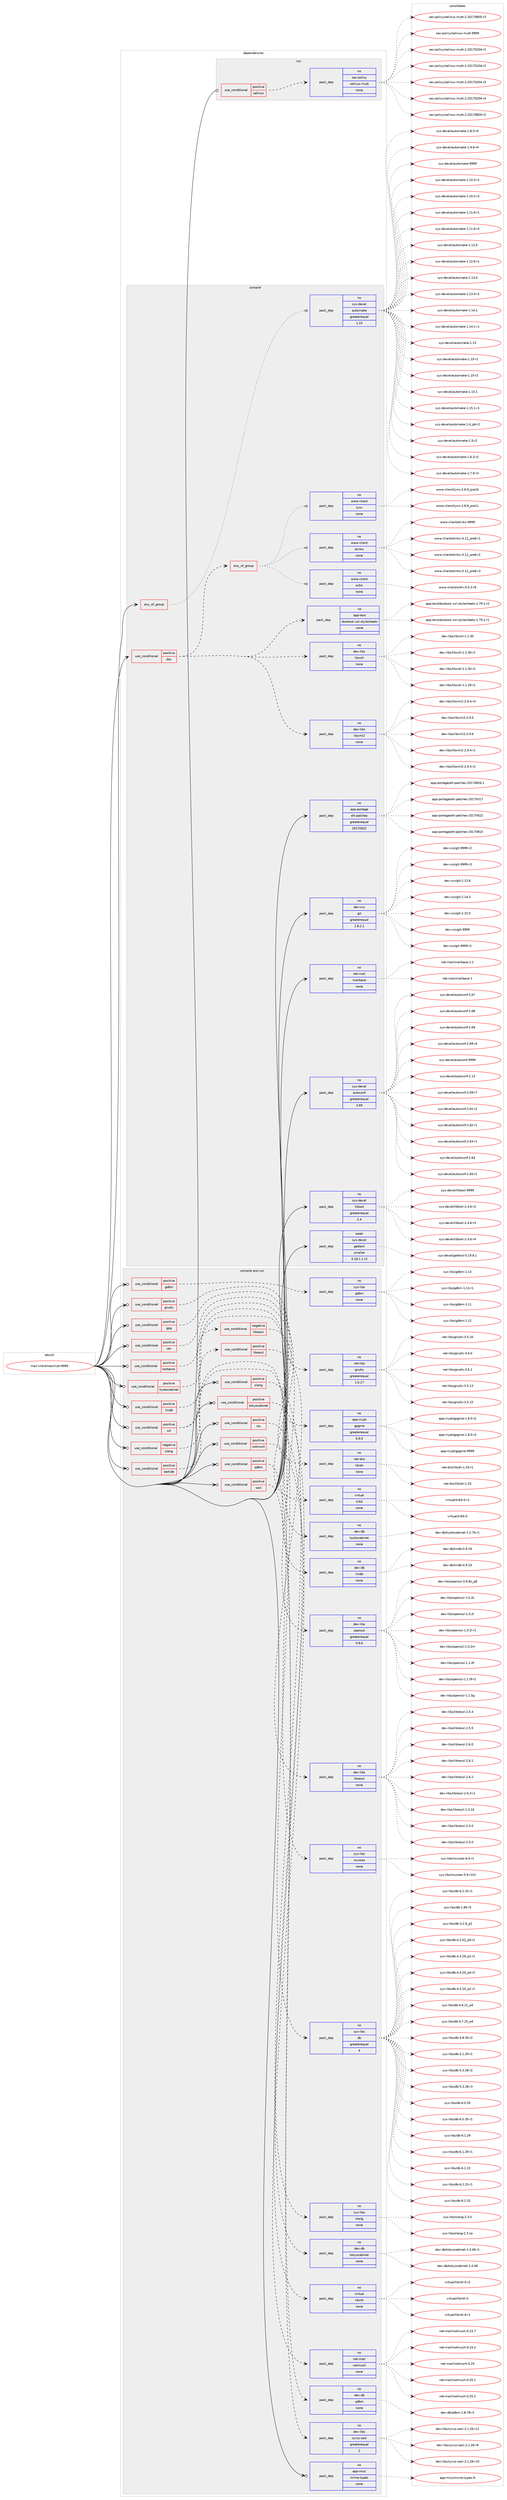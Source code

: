 digraph prolog {

# *************
# Graph options
# *************

newrank=true;
concentrate=true;
compound=true;
graph [rankdir=LR,fontname=Helvetica,fontsize=10,ranksep=1.5];#, ranksep=2.5, nodesep=0.2];
edge  [arrowhead=vee];
node  [fontname=Helvetica,fontsize=10];

# **********
# The ebuild
# **********

subgraph cluster_leftcol {
color=gray;
rank=same;
label=<<i>ebuild</i>>;
id [label="mail-client/neomutt-9999", color=red, width=4, href="../mail-client/neomutt-9999.svg"];
}

# ****************
# The dependencies
# ****************

subgraph cluster_midcol {
color=gray;
label=<<i>dependencies</i>>;
subgraph cluster_compile {
fillcolor="#eeeeee";
style=filled;
label=<<i>compile</i>>;
subgraph any4973 {
dependency340921 [label=<<TABLE BORDER="0" CELLBORDER="1" CELLSPACING="0" CELLPADDING="4"><TR><TD CELLPADDING="10">any_of_group</TD></TR></TABLE>>, shape=none, color=red];subgraph pack250677 {
dependency340922 [label=<<TABLE BORDER="0" CELLBORDER="1" CELLSPACING="0" CELLPADDING="4" WIDTH="220"><TR><TD ROWSPAN="6" CELLPADDING="30">pack_dep</TD></TR><TR><TD WIDTH="110">no</TD></TR><TR><TD>sys-devel</TD></TR><TR><TD>automake</TD></TR><TR><TD>greaterequal</TD></TR><TR><TD>1.15</TD></TR></TABLE>>, shape=none, color=blue];
}
dependency340921:e -> dependency340922:w [weight=20,style="dotted",arrowhead="oinv"];
}
id:e -> dependency340921:w [weight=20,style="solid",arrowhead="vee"];
subgraph cond85170 {
dependency340923 [label=<<TABLE BORDER="0" CELLBORDER="1" CELLSPACING="0" CELLPADDING="4"><TR><TD ROWSPAN="3" CELLPADDING="10">use_conditional</TD></TR><TR><TD>positive</TD></TR><TR><TD>doc</TD></TR></TABLE>>, shape=none, color=red];
subgraph pack250678 {
dependency340924 [label=<<TABLE BORDER="0" CELLBORDER="1" CELLSPACING="0" CELLPADDING="4" WIDTH="220"><TR><TD ROWSPAN="6" CELLPADDING="30">pack_dep</TD></TR><TR><TD WIDTH="110">no</TD></TR><TR><TD>dev-libs</TD></TR><TR><TD>libxml2</TD></TR><TR><TD>none</TD></TR><TR><TD></TD></TR></TABLE>>, shape=none, color=blue];
}
dependency340923:e -> dependency340924:w [weight=20,style="dashed",arrowhead="vee"];
subgraph pack250679 {
dependency340925 [label=<<TABLE BORDER="0" CELLBORDER="1" CELLSPACING="0" CELLPADDING="4" WIDTH="220"><TR><TD ROWSPAN="6" CELLPADDING="30">pack_dep</TD></TR><TR><TD WIDTH="110">no</TD></TR><TR><TD>dev-libs</TD></TR><TR><TD>libxslt</TD></TR><TR><TD>none</TD></TR><TR><TD></TD></TR></TABLE>>, shape=none, color=blue];
}
dependency340923:e -> dependency340925:w [weight=20,style="dashed",arrowhead="vee"];
subgraph pack250680 {
dependency340926 [label=<<TABLE BORDER="0" CELLBORDER="1" CELLSPACING="0" CELLPADDING="4" WIDTH="220"><TR><TD ROWSPAN="6" CELLPADDING="30">pack_dep</TD></TR><TR><TD WIDTH="110">no</TD></TR><TR><TD>app-text</TD></TR><TR><TD>docbook-xsl-stylesheets</TD></TR><TR><TD>none</TD></TR><TR><TD></TD></TR></TABLE>>, shape=none, color=blue];
}
dependency340923:e -> dependency340926:w [weight=20,style="dashed",arrowhead="vee"];
subgraph any4974 {
dependency340927 [label=<<TABLE BORDER="0" CELLBORDER="1" CELLSPACING="0" CELLPADDING="4"><TR><TD CELLPADDING="10">any_of_group</TD></TR></TABLE>>, shape=none, color=red];subgraph pack250681 {
dependency340928 [label=<<TABLE BORDER="0" CELLBORDER="1" CELLSPACING="0" CELLPADDING="4" WIDTH="220"><TR><TD ROWSPAN="6" CELLPADDING="30">pack_dep</TD></TR><TR><TD WIDTH="110">no</TD></TR><TR><TD>www-client</TD></TR><TR><TD>lynx</TD></TR><TR><TD>none</TD></TR><TR><TD></TD></TR></TABLE>>, shape=none, color=blue];
}
dependency340927:e -> dependency340928:w [weight=20,style="dotted",arrowhead="oinv"];
subgraph pack250682 {
dependency340929 [label=<<TABLE BORDER="0" CELLBORDER="1" CELLSPACING="0" CELLPADDING="4" WIDTH="220"><TR><TD ROWSPAN="6" CELLPADDING="30">pack_dep</TD></TR><TR><TD WIDTH="110">no</TD></TR><TR><TD>www-client</TD></TR><TR><TD>w3m</TD></TR><TR><TD>none</TD></TR><TR><TD></TD></TR></TABLE>>, shape=none, color=blue];
}
dependency340927:e -> dependency340929:w [weight=20,style="dotted",arrowhead="oinv"];
subgraph pack250683 {
dependency340930 [label=<<TABLE BORDER="0" CELLBORDER="1" CELLSPACING="0" CELLPADDING="4" WIDTH="220"><TR><TD ROWSPAN="6" CELLPADDING="30">pack_dep</TD></TR><TR><TD WIDTH="110">no</TD></TR><TR><TD>www-client</TD></TR><TR><TD>elinks</TD></TR><TR><TD>none</TD></TR><TR><TD></TD></TR></TABLE>>, shape=none, color=blue];
}
dependency340927:e -> dependency340930:w [weight=20,style="dotted",arrowhead="oinv"];
}
dependency340923:e -> dependency340927:w [weight=20,style="dashed",arrowhead="vee"];
}
id:e -> dependency340923:w [weight=20,style="solid",arrowhead="vee"];
subgraph pack250684 {
dependency340931 [label=<<TABLE BORDER="0" CELLBORDER="1" CELLSPACING="0" CELLPADDING="4" WIDTH="220"><TR><TD ROWSPAN="6" CELLPADDING="30">pack_dep</TD></TR><TR><TD WIDTH="110">no</TD></TR><TR><TD>app-portage</TD></TR><TR><TD>elt-patches</TD></TR><TR><TD>greaterequal</TD></TR><TR><TD>20170422</TD></TR></TABLE>>, shape=none, color=blue];
}
id:e -> dependency340931:w [weight=20,style="solid",arrowhead="vee"];
subgraph pack250685 {
dependency340932 [label=<<TABLE BORDER="0" CELLBORDER="1" CELLSPACING="0" CELLPADDING="4" WIDTH="220"><TR><TD ROWSPAN="6" CELLPADDING="30">pack_dep</TD></TR><TR><TD WIDTH="110">no</TD></TR><TR><TD>dev-vcs</TD></TR><TR><TD>git</TD></TR><TR><TD>greaterequal</TD></TR><TR><TD>1.8.2.1</TD></TR></TABLE>>, shape=none, color=blue];
}
id:e -> dependency340932:w [weight=20,style="solid",arrowhead="vee"];
subgraph pack250686 {
dependency340933 [label=<<TABLE BORDER="0" CELLBORDER="1" CELLSPACING="0" CELLPADDING="4" WIDTH="220"><TR><TD ROWSPAN="6" CELLPADDING="30">pack_dep</TD></TR><TR><TD WIDTH="110">no</TD></TR><TR><TD>net-mail</TD></TR><TR><TD>mailbase</TD></TR><TR><TD>none</TD></TR><TR><TD></TD></TR></TABLE>>, shape=none, color=blue];
}
id:e -> dependency340933:w [weight=20,style="solid",arrowhead="vee"];
subgraph pack250687 {
dependency340934 [label=<<TABLE BORDER="0" CELLBORDER="1" CELLSPACING="0" CELLPADDING="4" WIDTH="220"><TR><TD ROWSPAN="6" CELLPADDING="30">pack_dep</TD></TR><TR><TD WIDTH="110">no</TD></TR><TR><TD>sys-devel</TD></TR><TR><TD>autoconf</TD></TR><TR><TD>greaterequal</TD></TR><TR><TD>2.69</TD></TR></TABLE>>, shape=none, color=blue];
}
id:e -> dependency340934:w [weight=20,style="solid",arrowhead="vee"];
subgraph pack250688 {
dependency340935 [label=<<TABLE BORDER="0" CELLBORDER="1" CELLSPACING="0" CELLPADDING="4" WIDTH="220"><TR><TD ROWSPAN="6" CELLPADDING="30">pack_dep</TD></TR><TR><TD WIDTH="110">no</TD></TR><TR><TD>sys-devel</TD></TR><TR><TD>libtool</TD></TR><TR><TD>greaterequal</TD></TR><TR><TD>2.4</TD></TR></TABLE>>, shape=none, color=blue];
}
id:e -> dependency340935:w [weight=20,style="solid",arrowhead="vee"];
subgraph pack250689 {
dependency340936 [label=<<TABLE BORDER="0" CELLBORDER="1" CELLSPACING="0" CELLPADDING="4" WIDTH="220"><TR><TD ROWSPAN="6" CELLPADDING="30">pack_dep</TD></TR><TR><TD WIDTH="110">weak</TD></TR><TR><TD>sys-devel</TD></TR><TR><TD>gettext</TD></TR><TR><TD>smaller</TD></TR><TR><TD>0.18.1.1-r3</TD></TR></TABLE>>, shape=none, color=blue];
}
id:e -> dependency340936:w [weight=20,style="solid",arrowhead="vee"];
}
subgraph cluster_compileandrun {
fillcolor="#eeeeee";
style=filled;
label=<<i>compile and run</i>>;
subgraph cond85171 {
dependency340937 [label=<<TABLE BORDER="0" CELLBORDER="1" CELLSPACING="0" CELLPADDING="4"><TR><TD ROWSPAN="3" CELLPADDING="10">use_conditional</TD></TR><TR><TD>negative</TD></TR><TR><TD>slang</TD></TR></TABLE>>, shape=none, color=red];
subgraph pack250690 {
dependency340938 [label=<<TABLE BORDER="0" CELLBORDER="1" CELLSPACING="0" CELLPADDING="4" WIDTH="220"><TR><TD ROWSPAN="6" CELLPADDING="30">pack_dep</TD></TR><TR><TD WIDTH="110">no</TD></TR><TR><TD>sys-libs</TD></TR><TR><TD>ncurses</TD></TR><TR><TD>none</TD></TR><TR><TD></TD></TR></TABLE>>, shape=none, color=blue];
}
dependency340937:e -> dependency340938:w [weight=20,style="dashed",arrowhead="vee"];
}
id:e -> dependency340937:w [weight=20,style="solid",arrowhead="odotvee"];
subgraph cond85172 {
dependency340939 [label=<<TABLE BORDER="0" CELLBORDER="1" CELLSPACING="0" CELLPADDING="4"><TR><TD ROWSPAN="3" CELLPADDING="10">use_conditional</TD></TR><TR><TD>positive</TD></TR><TR><TD>berkdb</TD></TR></TABLE>>, shape=none, color=red];
subgraph pack250691 {
dependency340940 [label=<<TABLE BORDER="0" CELLBORDER="1" CELLSPACING="0" CELLPADDING="4" WIDTH="220"><TR><TD ROWSPAN="6" CELLPADDING="30">pack_dep</TD></TR><TR><TD WIDTH="110">no</TD></TR><TR><TD>sys-libs</TD></TR><TR><TD>db</TD></TR><TR><TD>greaterequal</TD></TR><TR><TD>4</TD></TR></TABLE>>, shape=none, color=blue];
}
dependency340939:e -> dependency340940:w [weight=20,style="dashed",arrowhead="vee"];
}
id:e -> dependency340939:w [weight=20,style="solid",arrowhead="odotvee"];
subgraph cond85173 {
dependency340941 [label=<<TABLE BORDER="0" CELLBORDER="1" CELLSPACING="0" CELLPADDING="4"><TR><TD ROWSPAN="3" CELLPADDING="10">use_conditional</TD></TR><TR><TD>positive</TD></TR><TR><TD>gdbm</TD></TR></TABLE>>, shape=none, color=red];
subgraph pack250692 {
dependency340942 [label=<<TABLE BORDER="0" CELLBORDER="1" CELLSPACING="0" CELLPADDING="4" WIDTH="220"><TR><TD ROWSPAN="6" CELLPADDING="30">pack_dep</TD></TR><TR><TD WIDTH="110">no</TD></TR><TR><TD>sys-libs</TD></TR><TR><TD>gdbm</TD></TR><TR><TD>none</TD></TR><TR><TD></TD></TR></TABLE>>, shape=none, color=blue];
}
dependency340941:e -> dependency340942:w [weight=20,style="dashed",arrowhead="vee"];
}
id:e -> dependency340941:w [weight=20,style="solid",arrowhead="odotvee"];
subgraph cond85174 {
dependency340943 [label=<<TABLE BORDER="0" CELLBORDER="1" CELLSPACING="0" CELLPADDING="4"><TR><TD ROWSPAN="3" CELLPADDING="10">use_conditional</TD></TR><TR><TD>positive</TD></TR><TR><TD>gnutls</TD></TR></TABLE>>, shape=none, color=red];
subgraph pack250693 {
dependency340944 [label=<<TABLE BORDER="0" CELLBORDER="1" CELLSPACING="0" CELLPADDING="4" WIDTH="220"><TR><TD ROWSPAN="6" CELLPADDING="30">pack_dep</TD></TR><TR><TD WIDTH="110">no</TD></TR><TR><TD>net-libs</TD></TR><TR><TD>gnutls</TD></TR><TR><TD>greaterequal</TD></TR><TR><TD>1.0.17</TD></TR></TABLE>>, shape=none, color=blue];
}
dependency340943:e -> dependency340944:w [weight=20,style="dashed",arrowhead="vee"];
}
id:e -> dependency340943:w [weight=20,style="solid",arrowhead="odotvee"];
subgraph cond85175 {
dependency340945 [label=<<TABLE BORDER="0" CELLBORDER="1" CELLSPACING="0" CELLPADDING="4"><TR><TD ROWSPAN="3" CELLPADDING="10">use_conditional</TD></TR><TR><TD>positive</TD></TR><TR><TD>gpg</TD></TR></TABLE>>, shape=none, color=red];
subgraph pack250694 {
dependency340946 [label=<<TABLE BORDER="0" CELLBORDER="1" CELLSPACING="0" CELLPADDING="4" WIDTH="220"><TR><TD ROWSPAN="6" CELLPADDING="30">pack_dep</TD></TR><TR><TD WIDTH="110">no</TD></TR><TR><TD>app-crypt</TD></TR><TR><TD>gpgme</TD></TR><TR><TD>greaterequal</TD></TR><TR><TD>0.9.0</TD></TR></TABLE>>, shape=none, color=blue];
}
dependency340945:e -> dependency340946:w [weight=20,style="dashed",arrowhead="vee"];
}
id:e -> dependency340945:w [weight=20,style="solid",arrowhead="odotvee"];
subgraph cond85176 {
dependency340947 [label=<<TABLE BORDER="0" CELLBORDER="1" CELLSPACING="0" CELLPADDING="4"><TR><TD ROWSPAN="3" CELLPADDING="10">use_conditional</TD></TR><TR><TD>positive</TD></TR><TR><TD>idn</TD></TR></TABLE>>, shape=none, color=red];
subgraph pack250695 {
dependency340948 [label=<<TABLE BORDER="0" CELLBORDER="1" CELLSPACING="0" CELLPADDING="4" WIDTH="220"><TR><TD ROWSPAN="6" CELLPADDING="30">pack_dep</TD></TR><TR><TD WIDTH="110">no</TD></TR><TR><TD>net-dns</TD></TR><TR><TD>libidn</TD></TR><TR><TD>none</TD></TR><TR><TD></TD></TR></TABLE>>, shape=none, color=blue];
}
dependency340947:e -> dependency340948:w [weight=20,style="dashed",arrowhead="vee"];
}
id:e -> dependency340947:w [weight=20,style="solid",arrowhead="odotvee"];
subgraph cond85177 {
dependency340949 [label=<<TABLE BORDER="0" CELLBORDER="1" CELLSPACING="0" CELLPADDING="4"><TR><TD ROWSPAN="3" CELLPADDING="10">use_conditional</TD></TR><TR><TD>positive</TD></TR><TR><TD>kerberos</TD></TR></TABLE>>, shape=none, color=red];
subgraph pack250696 {
dependency340950 [label=<<TABLE BORDER="0" CELLBORDER="1" CELLSPACING="0" CELLPADDING="4" WIDTH="220"><TR><TD ROWSPAN="6" CELLPADDING="30">pack_dep</TD></TR><TR><TD WIDTH="110">no</TD></TR><TR><TD>virtual</TD></TR><TR><TD>krb5</TD></TR><TR><TD>none</TD></TR><TR><TD></TD></TR></TABLE>>, shape=none, color=blue];
}
dependency340949:e -> dependency340950:w [weight=20,style="dashed",arrowhead="vee"];
}
id:e -> dependency340949:w [weight=20,style="solid",arrowhead="odotvee"];
subgraph cond85178 {
dependency340951 [label=<<TABLE BORDER="0" CELLBORDER="1" CELLSPACING="0" CELLPADDING="4"><TR><TD ROWSPAN="3" CELLPADDING="10">use_conditional</TD></TR><TR><TD>positive</TD></TR><TR><TD>kyotocabinet</TD></TR></TABLE>>, shape=none, color=red];
subgraph pack250697 {
dependency340952 [label=<<TABLE BORDER="0" CELLBORDER="1" CELLSPACING="0" CELLPADDING="4" WIDTH="220"><TR><TD ROWSPAN="6" CELLPADDING="30">pack_dep</TD></TR><TR><TD WIDTH="110">no</TD></TR><TR><TD>dev-db</TD></TR><TR><TD>kyotocabinet</TD></TR><TR><TD>none</TD></TR><TR><TD></TD></TR></TABLE>>, shape=none, color=blue];
}
dependency340951:e -> dependency340952:w [weight=20,style="dashed",arrowhead="vee"];
}
id:e -> dependency340951:w [weight=20,style="solid",arrowhead="odotvee"];
subgraph cond85179 {
dependency340953 [label=<<TABLE BORDER="0" CELLBORDER="1" CELLSPACING="0" CELLPADDING="4"><TR><TD ROWSPAN="3" CELLPADDING="10">use_conditional</TD></TR><TR><TD>positive</TD></TR><TR><TD>lmdb</TD></TR></TABLE>>, shape=none, color=red];
subgraph pack250698 {
dependency340954 [label=<<TABLE BORDER="0" CELLBORDER="1" CELLSPACING="0" CELLPADDING="4" WIDTH="220"><TR><TD ROWSPAN="6" CELLPADDING="30">pack_dep</TD></TR><TR><TD WIDTH="110">no</TD></TR><TR><TD>dev-db</TD></TR><TR><TD>lmdb</TD></TR><TR><TD>none</TD></TR><TR><TD></TD></TR></TABLE>>, shape=none, color=blue];
}
dependency340953:e -> dependency340954:w [weight=20,style="dashed",arrowhead="vee"];
}
id:e -> dependency340953:w [weight=20,style="solid",arrowhead="odotvee"];
subgraph cond85180 {
dependency340955 [label=<<TABLE BORDER="0" CELLBORDER="1" CELLSPACING="0" CELLPADDING="4"><TR><TD ROWSPAN="3" CELLPADDING="10">use_conditional</TD></TR><TR><TD>positive</TD></TR><TR><TD>nls</TD></TR></TABLE>>, shape=none, color=red];
subgraph pack250699 {
dependency340956 [label=<<TABLE BORDER="0" CELLBORDER="1" CELLSPACING="0" CELLPADDING="4" WIDTH="220"><TR><TD ROWSPAN="6" CELLPADDING="30">pack_dep</TD></TR><TR><TD WIDTH="110">no</TD></TR><TR><TD>virtual</TD></TR><TR><TD>libintl</TD></TR><TR><TD>none</TD></TR><TR><TD></TD></TR></TABLE>>, shape=none, color=blue];
}
dependency340955:e -> dependency340956:w [weight=20,style="dashed",arrowhead="vee"];
}
id:e -> dependency340955:w [weight=20,style="solid",arrowhead="odotvee"];
subgraph cond85181 {
dependency340957 [label=<<TABLE BORDER="0" CELLBORDER="1" CELLSPACING="0" CELLPADDING="4"><TR><TD ROWSPAN="3" CELLPADDING="10">use_conditional</TD></TR><TR><TD>positive</TD></TR><TR><TD>notmuch</TD></TR></TABLE>>, shape=none, color=red];
subgraph pack250700 {
dependency340958 [label=<<TABLE BORDER="0" CELLBORDER="1" CELLSPACING="0" CELLPADDING="4" WIDTH="220"><TR><TD ROWSPAN="6" CELLPADDING="30">pack_dep</TD></TR><TR><TD WIDTH="110">no</TD></TR><TR><TD>net-mail</TD></TR><TR><TD>notmuch</TD></TR><TR><TD>none</TD></TR><TR><TD></TD></TR></TABLE>>, shape=none, color=blue];
}
dependency340957:e -> dependency340958:w [weight=20,style="dashed",arrowhead="vee"];
}
id:e -> dependency340957:w [weight=20,style="solid",arrowhead="odotvee"];
subgraph cond85182 {
dependency340959 [label=<<TABLE BORDER="0" CELLBORDER="1" CELLSPACING="0" CELLPADDING="4"><TR><TD ROWSPAN="3" CELLPADDING="10">use_conditional</TD></TR><TR><TD>positive</TD></TR><TR><TD>qdbm</TD></TR></TABLE>>, shape=none, color=red];
subgraph pack250701 {
dependency340960 [label=<<TABLE BORDER="0" CELLBORDER="1" CELLSPACING="0" CELLPADDING="4" WIDTH="220"><TR><TD ROWSPAN="6" CELLPADDING="30">pack_dep</TD></TR><TR><TD WIDTH="110">no</TD></TR><TR><TD>dev-db</TD></TR><TR><TD>qdbm</TD></TR><TR><TD>none</TD></TR><TR><TD></TD></TR></TABLE>>, shape=none, color=blue];
}
dependency340959:e -> dependency340960:w [weight=20,style="dashed",arrowhead="vee"];
}
id:e -> dependency340959:w [weight=20,style="solid",arrowhead="odotvee"];
subgraph cond85183 {
dependency340961 [label=<<TABLE BORDER="0" CELLBORDER="1" CELLSPACING="0" CELLPADDING="4"><TR><TD ROWSPAN="3" CELLPADDING="10">use_conditional</TD></TR><TR><TD>positive</TD></TR><TR><TD>sasl</TD></TR></TABLE>>, shape=none, color=red];
subgraph pack250702 {
dependency340962 [label=<<TABLE BORDER="0" CELLBORDER="1" CELLSPACING="0" CELLPADDING="4" WIDTH="220"><TR><TD ROWSPAN="6" CELLPADDING="30">pack_dep</TD></TR><TR><TD WIDTH="110">no</TD></TR><TR><TD>dev-libs</TD></TR><TR><TD>cyrus-sasl</TD></TR><TR><TD>greaterequal</TD></TR><TR><TD>2</TD></TR></TABLE>>, shape=none, color=blue];
}
dependency340961:e -> dependency340962:w [weight=20,style="dashed",arrowhead="vee"];
}
id:e -> dependency340961:w [weight=20,style="solid",arrowhead="odotvee"];
subgraph cond85184 {
dependency340963 [label=<<TABLE BORDER="0" CELLBORDER="1" CELLSPACING="0" CELLPADDING="4"><TR><TD ROWSPAN="3" CELLPADDING="10">use_conditional</TD></TR><TR><TD>positive</TD></TR><TR><TD>slang</TD></TR></TABLE>>, shape=none, color=red];
subgraph pack250703 {
dependency340964 [label=<<TABLE BORDER="0" CELLBORDER="1" CELLSPACING="0" CELLPADDING="4" WIDTH="220"><TR><TD ROWSPAN="6" CELLPADDING="30">pack_dep</TD></TR><TR><TD WIDTH="110">no</TD></TR><TR><TD>sys-libs</TD></TR><TR><TD>slang</TD></TR><TR><TD>none</TD></TR><TR><TD></TD></TR></TABLE>>, shape=none, color=blue];
}
dependency340963:e -> dependency340964:w [weight=20,style="dashed",arrowhead="vee"];
}
id:e -> dependency340963:w [weight=20,style="solid",arrowhead="odotvee"];
subgraph cond85185 {
dependency340965 [label=<<TABLE BORDER="0" CELLBORDER="1" CELLSPACING="0" CELLPADDING="4"><TR><TD ROWSPAN="3" CELLPADDING="10">use_conditional</TD></TR><TR><TD>positive</TD></TR><TR><TD>ssl</TD></TR></TABLE>>, shape=none, color=red];
subgraph cond85186 {
dependency340966 [label=<<TABLE BORDER="0" CELLBORDER="1" CELLSPACING="0" CELLPADDING="4"><TR><TD ROWSPAN="3" CELLPADDING="10">use_conditional</TD></TR><TR><TD>negative</TD></TR><TR><TD>libressl</TD></TR></TABLE>>, shape=none, color=red];
subgraph pack250704 {
dependency340967 [label=<<TABLE BORDER="0" CELLBORDER="1" CELLSPACING="0" CELLPADDING="4" WIDTH="220"><TR><TD ROWSPAN="6" CELLPADDING="30">pack_dep</TD></TR><TR><TD WIDTH="110">no</TD></TR><TR><TD>dev-libs</TD></TR><TR><TD>openssl</TD></TR><TR><TD>greaterequal</TD></TR><TR><TD>0.9.6</TD></TR></TABLE>>, shape=none, color=blue];
}
dependency340966:e -> dependency340967:w [weight=20,style="dashed",arrowhead="vee"];
}
dependency340965:e -> dependency340966:w [weight=20,style="dashed",arrowhead="vee"];
subgraph cond85187 {
dependency340968 [label=<<TABLE BORDER="0" CELLBORDER="1" CELLSPACING="0" CELLPADDING="4"><TR><TD ROWSPAN="3" CELLPADDING="10">use_conditional</TD></TR><TR><TD>positive</TD></TR><TR><TD>libressl</TD></TR></TABLE>>, shape=none, color=red];
subgraph pack250705 {
dependency340969 [label=<<TABLE BORDER="0" CELLBORDER="1" CELLSPACING="0" CELLPADDING="4" WIDTH="220"><TR><TD ROWSPAN="6" CELLPADDING="30">pack_dep</TD></TR><TR><TD WIDTH="110">no</TD></TR><TR><TD>dev-libs</TD></TR><TR><TD>libressl</TD></TR><TR><TD>none</TD></TR><TR><TD></TD></TR></TABLE>>, shape=none, color=blue];
}
dependency340968:e -> dependency340969:w [weight=20,style="dashed",arrowhead="vee"];
}
dependency340965:e -> dependency340968:w [weight=20,style="dashed",arrowhead="vee"];
}
id:e -> dependency340965:w [weight=20,style="solid",arrowhead="odotvee"];
subgraph cond85188 {
dependency340970 [label=<<TABLE BORDER="0" CELLBORDER="1" CELLSPACING="0" CELLPADDING="4"><TR><TD ROWSPAN="3" CELLPADDING="10">use_conditional</TD></TR><TR><TD>positive</TD></TR><TR><TD>tokyocabinet</TD></TR></TABLE>>, shape=none, color=red];
subgraph pack250706 {
dependency340971 [label=<<TABLE BORDER="0" CELLBORDER="1" CELLSPACING="0" CELLPADDING="4" WIDTH="220"><TR><TD ROWSPAN="6" CELLPADDING="30">pack_dep</TD></TR><TR><TD WIDTH="110">no</TD></TR><TR><TD>dev-db</TD></TR><TR><TD>tokyocabinet</TD></TR><TR><TD>none</TD></TR><TR><TD></TD></TR></TABLE>>, shape=none, color=blue];
}
dependency340970:e -> dependency340971:w [weight=20,style="dashed",arrowhead="vee"];
}
id:e -> dependency340970:w [weight=20,style="solid",arrowhead="odotvee"];
subgraph pack250707 {
dependency340972 [label=<<TABLE BORDER="0" CELLBORDER="1" CELLSPACING="0" CELLPADDING="4" WIDTH="220"><TR><TD ROWSPAN="6" CELLPADDING="30">pack_dep</TD></TR><TR><TD WIDTH="110">no</TD></TR><TR><TD>app-misc</TD></TR><TR><TD>mime-types</TD></TR><TR><TD>none</TD></TR><TR><TD></TD></TR></TABLE>>, shape=none, color=blue];
}
id:e -> dependency340972:w [weight=20,style="solid",arrowhead="odotvee"];
}
subgraph cluster_run {
fillcolor="#eeeeee";
style=filled;
label=<<i>run</i>>;
subgraph cond85189 {
dependency340973 [label=<<TABLE BORDER="0" CELLBORDER="1" CELLSPACING="0" CELLPADDING="4"><TR><TD ROWSPAN="3" CELLPADDING="10">use_conditional</TD></TR><TR><TD>positive</TD></TR><TR><TD>selinux</TD></TR></TABLE>>, shape=none, color=red];
subgraph pack250708 {
dependency340974 [label=<<TABLE BORDER="0" CELLBORDER="1" CELLSPACING="0" CELLPADDING="4" WIDTH="220"><TR><TD ROWSPAN="6" CELLPADDING="30">pack_dep</TD></TR><TR><TD WIDTH="110">no</TD></TR><TR><TD>sec-policy</TD></TR><TR><TD>selinux-mutt</TD></TR><TR><TD>none</TD></TR><TR><TD></TD></TR></TABLE>>, shape=none, color=blue];
}
dependency340973:e -> dependency340974:w [weight=20,style="dashed",arrowhead="vee"];
}
id:e -> dependency340973:w [weight=20,style="solid",arrowhead="odot"];
}
}

# **************
# The candidates
# **************

subgraph cluster_choices {
rank=same;
color=gray;
label=<<i>candidates</i>>;

subgraph choice250677 {
color=black;
nodesep=1;
choice11512111545100101118101108479711711611110997107101454946494846514511449 [label="sys-devel/automake-1.10.3-r1", color=red, width=4,href="../sys-devel/automake-1.10.3-r1.svg"];
choice11512111545100101118101108479711711611110997107101454946494846514511450 [label="sys-devel/automake-1.10.3-r2", color=red, width=4,href="../sys-devel/automake-1.10.3-r2.svg"];
choice11512111545100101118101108479711711611110997107101454946494946544511449 [label="sys-devel/automake-1.11.6-r1", color=red, width=4,href="../sys-devel/automake-1.11.6-r1.svg"];
choice11512111545100101118101108479711711611110997107101454946494946544511450 [label="sys-devel/automake-1.11.6-r2", color=red, width=4,href="../sys-devel/automake-1.11.6-r2.svg"];
choice1151211154510010111810110847971171161111099710710145494649504654 [label="sys-devel/automake-1.12.6", color=red, width=4,href="../sys-devel/automake-1.12.6.svg"];
choice11512111545100101118101108479711711611110997107101454946495046544511449 [label="sys-devel/automake-1.12.6-r1", color=red, width=4,href="../sys-devel/automake-1.12.6-r1.svg"];
choice1151211154510010111810110847971171161111099710710145494649514652 [label="sys-devel/automake-1.13.4", color=red, width=4,href="../sys-devel/automake-1.13.4.svg"];
choice11512111545100101118101108479711711611110997107101454946495146524511449 [label="sys-devel/automake-1.13.4-r1", color=red, width=4,href="../sys-devel/automake-1.13.4-r1.svg"];
choice1151211154510010111810110847971171161111099710710145494649524649 [label="sys-devel/automake-1.14.1", color=red, width=4,href="../sys-devel/automake-1.14.1.svg"];
choice11512111545100101118101108479711711611110997107101454946495246494511449 [label="sys-devel/automake-1.14.1-r1", color=red, width=4,href="../sys-devel/automake-1.14.1-r1.svg"];
choice115121115451001011181011084797117116111109971071014549464953 [label="sys-devel/automake-1.15", color=red, width=4,href="../sys-devel/automake-1.15.svg"];
choice1151211154510010111810110847971171161111099710710145494649534511449 [label="sys-devel/automake-1.15-r1", color=red, width=4,href="../sys-devel/automake-1.15-r1.svg"];
choice1151211154510010111810110847971171161111099710710145494649534511450 [label="sys-devel/automake-1.15-r2", color=red, width=4,href="../sys-devel/automake-1.15-r2.svg"];
choice1151211154510010111810110847971171161111099710710145494649534649 [label="sys-devel/automake-1.15.1", color=red, width=4,href="../sys-devel/automake-1.15.1.svg"];
choice11512111545100101118101108479711711611110997107101454946495346494511449 [label="sys-devel/automake-1.15.1-r1", color=red, width=4,href="../sys-devel/automake-1.15.1-r1.svg"];
choice115121115451001011181011084797117116111109971071014549465295112544511450 [label="sys-devel/automake-1.4_p6-r2", color=red, width=4,href="../sys-devel/automake-1.4_p6-r2.svg"];
choice11512111545100101118101108479711711611110997107101454946534511450 [label="sys-devel/automake-1.5-r2", color=red, width=4,href="../sys-devel/automake-1.5-r2.svg"];
choice115121115451001011181011084797117116111109971071014549465446514511450 [label="sys-devel/automake-1.6.3-r2", color=red, width=4,href="../sys-devel/automake-1.6.3-r2.svg"];
choice115121115451001011181011084797117116111109971071014549465546574511451 [label="sys-devel/automake-1.7.9-r3", color=red, width=4,href="../sys-devel/automake-1.7.9-r3.svg"];
choice115121115451001011181011084797117116111109971071014549465646534511453 [label="sys-devel/automake-1.8.5-r5", color=red, width=4,href="../sys-devel/automake-1.8.5-r5.svg"];
choice115121115451001011181011084797117116111109971071014549465746544511452 [label="sys-devel/automake-1.9.6-r4", color=red, width=4,href="../sys-devel/automake-1.9.6-r4.svg"];
choice115121115451001011181011084797117116111109971071014557575757 [label="sys-devel/automake-9999", color=red, width=4,href="../sys-devel/automake-9999.svg"];
dependency340922:e -> choice11512111545100101118101108479711711611110997107101454946494846514511449:w [style=dotted,weight="100"];
dependency340922:e -> choice11512111545100101118101108479711711611110997107101454946494846514511450:w [style=dotted,weight="100"];
dependency340922:e -> choice11512111545100101118101108479711711611110997107101454946494946544511449:w [style=dotted,weight="100"];
dependency340922:e -> choice11512111545100101118101108479711711611110997107101454946494946544511450:w [style=dotted,weight="100"];
dependency340922:e -> choice1151211154510010111810110847971171161111099710710145494649504654:w [style=dotted,weight="100"];
dependency340922:e -> choice11512111545100101118101108479711711611110997107101454946495046544511449:w [style=dotted,weight="100"];
dependency340922:e -> choice1151211154510010111810110847971171161111099710710145494649514652:w [style=dotted,weight="100"];
dependency340922:e -> choice11512111545100101118101108479711711611110997107101454946495146524511449:w [style=dotted,weight="100"];
dependency340922:e -> choice1151211154510010111810110847971171161111099710710145494649524649:w [style=dotted,weight="100"];
dependency340922:e -> choice11512111545100101118101108479711711611110997107101454946495246494511449:w [style=dotted,weight="100"];
dependency340922:e -> choice115121115451001011181011084797117116111109971071014549464953:w [style=dotted,weight="100"];
dependency340922:e -> choice1151211154510010111810110847971171161111099710710145494649534511449:w [style=dotted,weight="100"];
dependency340922:e -> choice1151211154510010111810110847971171161111099710710145494649534511450:w [style=dotted,weight="100"];
dependency340922:e -> choice1151211154510010111810110847971171161111099710710145494649534649:w [style=dotted,weight="100"];
dependency340922:e -> choice11512111545100101118101108479711711611110997107101454946495346494511449:w [style=dotted,weight="100"];
dependency340922:e -> choice115121115451001011181011084797117116111109971071014549465295112544511450:w [style=dotted,weight="100"];
dependency340922:e -> choice11512111545100101118101108479711711611110997107101454946534511450:w [style=dotted,weight="100"];
dependency340922:e -> choice115121115451001011181011084797117116111109971071014549465446514511450:w [style=dotted,weight="100"];
dependency340922:e -> choice115121115451001011181011084797117116111109971071014549465546574511451:w [style=dotted,weight="100"];
dependency340922:e -> choice115121115451001011181011084797117116111109971071014549465646534511453:w [style=dotted,weight="100"];
dependency340922:e -> choice115121115451001011181011084797117116111109971071014549465746544511452:w [style=dotted,weight="100"];
dependency340922:e -> choice115121115451001011181011084797117116111109971071014557575757:w [style=dotted,weight="100"];
}
subgraph choice250678 {
color=black;
nodesep=1;
choice10010111845108105981154710810598120109108504550465746524511449 [label="dev-libs/libxml2-2.9.4-r1", color=red, width=4,href="../dev-libs/libxml2-2.9.4-r1.svg"];
choice10010111845108105981154710810598120109108504550465746524511450 [label="dev-libs/libxml2-2.9.4-r2", color=red, width=4,href="../dev-libs/libxml2-2.9.4-r2.svg"];
choice10010111845108105981154710810598120109108504550465746524511451 [label="dev-libs/libxml2-2.9.4-r3", color=red, width=4,href="../dev-libs/libxml2-2.9.4-r3.svg"];
choice1001011184510810598115471081059812010910850455046574653 [label="dev-libs/libxml2-2.9.5", color=red, width=4,href="../dev-libs/libxml2-2.9.5.svg"];
choice1001011184510810598115471081059812010910850455046574654 [label="dev-libs/libxml2-2.9.6", color=red, width=4,href="../dev-libs/libxml2-2.9.6.svg"];
dependency340924:e -> choice10010111845108105981154710810598120109108504550465746524511449:w [style=dotted,weight="100"];
dependency340924:e -> choice10010111845108105981154710810598120109108504550465746524511450:w [style=dotted,weight="100"];
dependency340924:e -> choice10010111845108105981154710810598120109108504550465746524511451:w [style=dotted,weight="100"];
dependency340924:e -> choice1001011184510810598115471081059812010910850455046574653:w [style=dotted,weight="100"];
dependency340924:e -> choice1001011184510810598115471081059812010910850455046574654:w [style=dotted,weight="100"];
}
subgraph choice250679 {
color=black;
nodesep=1;
choice10010111845108105981154710810598120115108116454946494650574511449 [label="dev-libs/libxslt-1.1.29-r1", color=red, width=4,href="../dev-libs/libxslt-1.1.29-r1.svg"];
choice1001011184510810598115471081059812011510811645494649465148 [label="dev-libs/libxslt-1.1.30", color=red, width=4,href="../dev-libs/libxslt-1.1.30.svg"];
choice10010111845108105981154710810598120115108116454946494651484511449 [label="dev-libs/libxslt-1.1.30-r1", color=red, width=4,href="../dev-libs/libxslt-1.1.30-r1.svg"];
choice10010111845108105981154710810598120115108116454946494651484511450 [label="dev-libs/libxslt-1.1.30-r2", color=red, width=4,href="../dev-libs/libxslt-1.1.30-r2.svg"];
dependency340925:e -> choice10010111845108105981154710810598120115108116454946494650574511449:w [style=dotted,weight="100"];
dependency340925:e -> choice1001011184510810598115471081059812011510811645494649465148:w [style=dotted,weight="100"];
dependency340925:e -> choice10010111845108105981154710810598120115108116454946494651484511449:w [style=dotted,weight="100"];
dependency340925:e -> choice10010111845108105981154710810598120115108116454946494651484511450:w [style=dotted,weight="100"];
}
subgraph choice250680 {
color=black;
nodesep=1;
choice97112112451161011201164710011199981111111074512011510845115116121108101115104101101116115454946555746494511449 [label="app-text/docbook-xsl-stylesheets-1.79.1-r1", color=red, width=4,href="../app-text/docbook-xsl-stylesheets-1.79.1-r1.svg"];
choice97112112451161011201164710011199981111111074512011510845115116121108101115104101101116115454946555746494511450 [label="app-text/docbook-xsl-stylesheets-1.79.1-r2", color=red, width=4,href="../app-text/docbook-xsl-stylesheets-1.79.1-r2.svg"];
dependency340926:e -> choice97112112451161011201164710011199981111111074512011510845115116121108101115104101101116115454946555746494511449:w [style=dotted,weight="100"];
dependency340926:e -> choice97112112451161011201164710011199981111111074512011510845115116121108101115104101101116115454946555746494511450:w [style=dotted,weight="100"];
}
subgraph choice250681 {
color=black;
nodesep=1;
choice119119119459910810510111011647108121110120455046564657951121141014949 [label="www-client/lynx-2.8.9_pre11", color=red, width=4,href="../www-client/lynx-2.8.9_pre11.svg"];
choice119119119459910810510111011647108121110120455046564657951121141014954 [label="www-client/lynx-2.8.9_pre16", color=red, width=4,href="../www-client/lynx-2.8.9_pre16.svg"];
dependency340928:e -> choice119119119459910810510111011647108121110120455046564657951121141014949:w [style=dotted,weight="100"];
dependency340928:e -> choice119119119459910810510111011647108121110120455046564657951121141014954:w [style=dotted,weight="100"];
}
subgraph choice250682 {
color=black;
nodesep=1;
choice119119119459910810510111011647119511094548465346514511457 [label="www-client/w3m-0.5.3-r9", color=red, width=4,href="../www-client/w3m-0.5.3-r9.svg"];
dependency340929:e -> choice119119119459910810510111011647119511094548465346514511457:w [style=dotted,weight="100"];
}
subgraph choice250683 {
color=black;
nodesep=1;
choice119119119459910810510111011647101108105110107115454846495095112114101544511449 [label="www-client/elinks-0.12_pre6-r1", color=red, width=4,href="../www-client/elinks-0.12_pre6-r1.svg"];
choice119119119459910810510111011647101108105110107115454846495095112114101544511450 [label="www-client/elinks-0.12_pre6-r2", color=red, width=4,href="../www-client/elinks-0.12_pre6-r2.svg"];
choice119119119459910810510111011647101108105110107115454846495095112114101544511451 [label="www-client/elinks-0.12_pre6-r3", color=red, width=4,href="../www-client/elinks-0.12_pre6-r3.svg"];
choice1191191194599108105101110116471011081051101071154557575757 [label="www-client/elinks-9999", color=red, width=4,href="../www-client/elinks-9999.svg"];
dependency340930:e -> choice119119119459910810510111011647101108105110107115454846495095112114101544511449:w [style=dotted,weight="100"];
dependency340930:e -> choice119119119459910810510111011647101108105110107115454846495095112114101544511450:w [style=dotted,weight="100"];
dependency340930:e -> choice119119119459910810510111011647101108105110107115454846495095112114101544511451:w [style=dotted,weight="100"];
dependency340930:e -> choice1191191194599108105101110116471011081051101071154557575757:w [style=dotted,weight="100"];
}
subgraph choice250684 {
color=black;
nodesep=1;
choice97112112451121111141169710310147101108116451129711699104101115455048495548514955 [label="app-portage/elt-patches-20170317", color=red, width=4,href="../app-portage/elt-patches-20170317.svg"];
choice97112112451121111141169710310147101108116451129711699104101115455048495548525050 [label="app-portage/elt-patches-20170422", color=red, width=4,href="../app-portage/elt-patches-20170422.svg"];
choice97112112451121111141169710310147101108116451129711699104101115455048495548564953 [label="app-portage/elt-patches-20170815", color=red, width=4,href="../app-portage/elt-patches-20170815.svg"];
choice971121124511211111411697103101471011081164511297116991041011154550484955485650544649 [label="app-portage/elt-patches-20170826.1", color=red, width=4,href="../app-portage/elt-patches-20170826.1.svg"];
dependency340931:e -> choice97112112451121111141169710310147101108116451129711699104101115455048495548514955:w [style=dotted,weight="100"];
dependency340931:e -> choice97112112451121111141169710310147101108116451129711699104101115455048495548525050:w [style=dotted,weight="100"];
dependency340931:e -> choice97112112451121111141169710310147101108116451129711699104101115455048495548564953:w [style=dotted,weight="100"];
dependency340931:e -> choice971121124511211111411697103101471011081164511297116991041011154550484955485650544649:w [style=dotted,weight="100"];
}
subgraph choice250685 {
color=black;
nodesep=1;
choice10010111845118991154710310511645504649514654 [label="dev-vcs/git-2.13.6", color=red, width=4,href="../dev-vcs/git-2.13.6.svg"];
choice10010111845118991154710310511645504649524651 [label="dev-vcs/git-2.14.3", color=red, width=4,href="../dev-vcs/git-2.14.3.svg"];
choice10010111845118991154710310511645504649534648 [label="dev-vcs/git-2.15.0", color=red, width=4,href="../dev-vcs/git-2.15.0.svg"];
choice1001011184511899115471031051164557575757 [label="dev-vcs/git-9999", color=red, width=4,href="../dev-vcs/git-9999.svg"];
choice10010111845118991154710310511645575757574511449 [label="dev-vcs/git-9999-r1", color=red, width=4,href="../dev-vcs/git-9999-r1.svg"];
choice10010111845118991154710310511645575757574511450 [label="dev-vcs/git-9999-r2", color=red, width=4,href="../dev-vcs/git-9999-r2.svg"];
choice10010111845118991154710310511645575757574511451 [label="dev-vcs/git-9999-r3", color=red, width=4,href="../dev-vcs/git-9999-r3.svg"];
dependency340932:e -> choice10010111845118991154710310511645504649514654:w [style=dotted,weight="100"];
dependency340932:e -> choice10010111845118991154710310511645504649524651:w [style=dotted,weight="100"];
dependency340932:e -> choice10010111845118991154710310511645504649534648:w [style=dotted,weight="100"];
dependency340932:e -> choice1001011184511899115471031051164557575757:w [style=dotted,weight="100"];
dependency340932:e -> choice10010111845118991154710310511645575757574511449:w [style=dotted,weight="100"];
dependency340932:e -> choice10010111845118991154710310511645575757574511450:w [style=dotted,weight="100"];
dependency340932:e -> choice10010111845118991154710310511645575757574511451:w [style=dotted,weight="100"];
}
subgraph choice250686 {
color=black;
nodesep=1;
choice1101011164510997105108471099710510898971151014549 [label="net-mail/mailbase-1", color=red, width=4,href="../net-mail/mailbase-1.svg"];
choice11010111645109971051084710997105108989711510145494649 [label="net-mail/mailbase-1.1", color=red, width=4,href="../net-mail/mailbase-1.1.svg"];
dependency340933:e -> choice1101011164510997105108471099710510898971151014549:w [style=dotted,weight="100"];
dependency340933:e -> choice11010111645109971051084710997105108989711510145494649:w [style=dotted,weight="100"];
}
subgraph choice250687 {
color=black;
nodesep=1;
choice115121115451001011181011084797117116111991111101024550464951 [label="sys-devel/autoconf-2.13", color=red, width=4,href="../sys-devel/autoconf-2.13.svg"];
choice1151211154510010111810110847971171161119911111010245504653574511455 [label="sys-devel/autoconf-2.59-r7", color=red, width=4,href="../sys-devel/autoconf-2.59-r7.svg"];
choice1151211154510010111810110847971171161119911111010245504654494511450 [label="sys-devel/autoconf-2.61-r2", color=red, width=4,href="../sys-devel/autoconf-2.61-r2.svg"];
choice1151211154510010111810110847971171161119911111010245504654504511449 [label="sys-devel/autoconf-2.62-r1", color=red, width=4,href="../sys-devel/autoconf-2.62-r1.svg"];
choice1151211154510010111810110847971171161119911111010245504654514511449 [label="sys-devel/autoconf-2.63-r1", color=red, width=4,href="../sys-devel/autoconf-2.63-r1.svg"];
choice115121115451001011181011084797117116111991111101024550465452 [label="sys-devel/autoconf-2.64", color=red, width=4,href="../sys-devel/autoconf-2.64.svg"];
choice1151211154510010111810110847971171161119911111010245504654534511449 [label="sys-devel/autoconf-2.65-r1", color=red, width=4,href="../sys-devel/autoconf-2.65-r1.svg"];
choice115121115451001011181011084797117116111991111101024550465455 [label="sys-devel/autoconf-2.67", color=red, width=4,href="../sys-devel/autoconf-2.67.svg"];
choice115121115451001011181011084797117116111991111101024550465456 [label="sys-devel/autoconf-2.68", color=red, width=4,href="../sys-devel/autoconf-2.68.svg"];
choice115121115451001011181011084797117116111991111101024550465457 [label="sys-devel/autoconf-2.69", color=red, width=4,href="../sys-devel/autoconf-2.69.svg"];
choice1151211154510010111810110847971171161119911111010245504654574511452 [label="sys-devel/autoconf-2.69-r4", color=red, width=4,href="../sys-devel/autoconf-2.69-r4.svg"];
choice115121115451001011181011084797117116111991111101024557575757 [label="sys-devel/autoconf-9999", color=red, width=4,href="../sys-devel/autoconf-9999.svg"];
dependency340934:e -> choice115121115451001011181011084797117116111991111101024550464951:w [style=dotted,weight="100"];
dependency340934:e -> choice1151211154510010111810110847971171161119911111010245504653574511455:w [style=dotted,weight="100"];
dependency340934:e -> choice1151211154510010111810110847971171161119911111010245504654494511450:w [style=dotted,weight="100"];
dependency340934:e -> choice1151211154510010111810110847971171161119911111010245504654504511449:w [style=dotted,weight="100"];
dependency340934:e -> choice1151211154510010111810110847971171161119911111010245504654514511449:w [style=dotted,weight="100"];
dependency340934:e -> choice115121115451001011181011084797117116111991111101024550465452:w [style=dotted,weight="100"];
dependency340934:e -> choice1151211154510010111810110847971171161119911111010245504654534511449:w [style=dotted,weight="100"];
dependency340934:e -> choice115121115451001011181011084797117116111991111101024550465455:w [style=dotted,weight="100"];
dependency340934:e -> choice115121115451001011181011084797117116111991111101024550465456:w [style=dotted,weight="100"];
dependency340934:e -> choice115121115451001011181011084797117116111991111101024550465457:w [style=dotted,weight="100"];
dependency340934:e -> choice1151211154510010111810110847971171161119911111010245504654574511452:w [style=dotted,weight="100"];
dependency340934:e -> choice115121115451001011181011084797117116111991111101024557575757:w [style=dotted,weight="100"];
}
subgraph choice250688 {
color=black;
nodesep=1;
choice1151211154510010111810110847108105981161111111084550465246544511450 [label="sys-devel/libtool-2.4.6-r2", color=red, width=4,href="../sys-devel/libtool-2.4.6-r2.svg"];
choice1151211154510010111810110847108105981161111111084550465246544511451 [label="sys-devel/libtool-2.4.6-r3", color=red, width=4,href="../sys-devel/libtool-2.4.6-r3.svg"];
choice1151211154510010111810110847108105981161111111084550465246544511452 [label="sys-devel/libtool-2.4.6-r4", color=red, width=4,href="../sys-devel/libtool-2.4.6-r4.svg"];
choice1151211154510010111810110847108105981161111111084557575757 [label="sys-devel/libtool-9999", color=red, width=4,href="../sys-devel/libtool-9999.svg"];
dependency340935:e -> choice1151211154510010111810110847108105981161111111084550465246544511450:w [style=dotted,weight="100"];
dependency340935:e -> choice1151211154510010111810110847108105981161111111084550465246544511451:w [style=dotted,weight="100"];
dependency340935:e -> choice1151211154510010111810110847108105981161111111084550465246544511452:w [style=dotted,weight="100"];
dependency340935:e -> choice1151211154510010111810110847108105981161111111084557575757:w [style=dotted,weight="100"];
}
subgraph choice250689 {
color=black;
nodesep=1;
choice1151211154510010111810110847103101116116101120116454846495746564649 [label="sys-devel/gettext-0.19.8.1", color=red, width=4,href="../sys-devel/gettext-0.19.8.1.svg"];
dependency340936:e -> choice1151211154510010111810110847103101116116101120116454846495746564649:w [style=dotted,weight="100"];
}
subgraph choice250690 {
color=black;
nodesep=1;
choice115121115451081059811547110991171141151011154553465745114494849 [label="sys-libs/ncurses-5.9-r101", color=red, width=4,href="../sys-libs/ncurses-5.9-r101.svg"];
choice11512111545108105981154711099117114115101115455446484511449 [label="sys-libs/ncurses-6.0-r1", color=red, width=4,href="../sys-libs/ncurses-6.0-r1.svg"];
dependency340938:e -> choice115121115451081059811547110991171141151011154553465745114494849:w [style=dotted,weight="100"];
dependency340938:e -> choice11512111545108105981154711099117114115101115455446484511449:w [style=dotted,weight="100"];
}
subgraph choice250691 {
color=black;
nodesep=1;
choice1151211154510810598115471009845494656534511451 [label="sys-libs/db-1.85-r3", color=red, width=4,href="../sys-libs/db-1.85-r3.svg"];
choice115121115451081059811547100984551465046579511250 [label="sys-libs/db-3.2.9_p2", color=red, width=4,href="../sys-libs/db-3.2.9_p2.svg"];
choice115121115451081059811547100984552465046535095112534511449 [label="sys-libs/db-4.2.52_p5-r1", color=red, width=4,href="../sys-libs/db-4.2.52_p5-r1.svg"];
choice115121115451081059811547100984552465146505795112494511449 [label="sys-libs/db-4.3.29_p1-r1", color=red, width=4,href="../sys-libs/db-4.3.29_p1-r1.svg"];
choice115121115451081059811547100984552465246504895112524511449 [label="sys-libs/db-4.4.20_p4-r1", color=red, width=4,href="../sys-libs/db-4.4.20_p4-r1.svg"];
choice115121115451081059811547100984552465346504895112504511449 [label="sys-libs/db-4.5.20_p2-r1", color=red, width=4,href="../sys-libs/db-4.5.20_p2-r1.svg"];
choice11512111545108105981154710098455246544650499511252 [label="sys-libs/db-4.6.21_p4", color=red, width=4,href="../sys-libs/db-4.6.21_p4.svg"];
choice11512111545108105981154710098455246554650539511252 [label="sys-libs/db-4.7.25_p4", color=red, width=4,href="../sys-libs/db-4.7.25_p4.svg"];
choice11512111545108105981154710098455246564651484511450 [label="sys-libs/db-4.8.30-r2", color=red, width=4,href="../sys-libs/db-4.8.30-r2.svg"];
choice11512111545108105981154710098455346494650574511449 [label="sys-libs/db-5.1.29-r1", color=red, width=4,href="../sys-libs/db-5.1.29-r1.svg"];
choice11512111545108105981154710098455346514650564511450 [label="sys-libs/db-5.3.28-r2", color=red, width=4,href="../sys-libs/db-5.3.28-r2.svg"];
choice11512111545108105981154710098455346514650564511451 [label="sys-libs/db-5.3.28-r3", color=red, width=4,href="../sys-libs/db-5.3.28-r3.svg"];
choice1151211154510810598115471009845544648465153 [label="sys-libs/db-6.0.35", color=red, width=4,href="../sys-libs/db-6.0.35.svg"];
choice11512111545108105981154710098455446484651534511449 [label="sys-libs/db-6.0.35-r1", color=red, width=4,href="../sys-libs/db-6.0.35-r1.svg"];
choice1151211154510810598115471009845544649465057 [label="sys-libs/db-6.1.29", color=red, width=4,href="../sys-libs/db-6.1.29.svg"];
choice11512111545108105981154710098455446494650574511449 [label="sys-libs/db-6.1.29-r1", color=red, width=4,href="../sys-libs/db-6.1.29-r1.svg"];
choice1151211154510810598115471009845544650465051 [label="sys-libs/db-6.2.23", color=red, width=4,href="../sys-libs/db-6.2.23.svg"];
choice11512111545108105981154710098455446504650514511449 [label="sys-libs/db-6.2.23-r1", color=red, width=4,href="../sys-libs/db-6.2.23-r1.svg"];
choice1151211154510810598115471009845544650465150 [label="sys-libs/db-6.2.32", color=red, width=4,href="../sys-libs/db-6.2.32.svg"];
choice11512111545108105981154710098455446504651504511449 [label="sys-libs/db-6.2.32-r1", color=red, width=4,href="../sys-libs/db-6.2.32-r1.svg"];
dependency340940:e -> choice1151211154510810598115471009845494656534511451:w [style=dotted,weight="100"];
dependency340940:e -> choice115121115451081059811547100984551465046579511250:w [style=dotted,weight="100"];
dependency340940:e -> choice115121115451081059811547100984552465046535095112534511449:w [style=dotted,weight="100"];
dependency340940:e -> choice115121115451081059811547100984552465146505795112494511449:w [style=dotted,weight="100"];
dependency340940:e -> choice115121115451081059811547100984552465246504895112524511449:w [style=dotted,weight="100"];
dependency340940:e -> choice115121115451081059811547100984552465346504895112504511449:w [style=dotted,weight="100"];
dependency340940:e -> choice11512111545108105981154710098455246544650499511252:w [style=dotted,weight="100"];
dependency340940:e -> choice11512111545108105981154710098455246554650539511252:w [style=dotted,weight="100"];
dependency340940:e -> choice11512111545108105981154710098455246564651484511450:w [style=dotted,weight="100"];
dependency340940:e -> choice11512111545108105981154710098455346494650574511449:w [style=dotted,weight="100"];
dependency340940:e -> choice11512111545108105981154710098455346514650564511450:w [style=dotted,weight="100"];
dependency340940:e -> choice11512111545108105981154710098455346514650564511451:w [style=dotted,weight="100"];
dependency340940:e -> choice1151211154510810598115471009845544648465153:w [style=dotted,weight="100"];
dependency340940:e -> choice11512111545108105981154710098455446484651534511449:w [style=dotted,weight="100"];
dependency340940:e -> choice1151211154510810598115471009845544649465057:w [style=dotted,weight="100"];
dependency340940:e -> choice11512111545108105981154710098455446494650574511449:w [style=dotted,weight="100"];
dependency340940:e -> choice1151211154510810598115471009845544650465051:w [style=dotted,weight="100"];
dependency340940:e -> choice11512111545108105981154710098455446504650514511449:w [style=dotted,weight="100"];
dependency340940:e -> choice1151211154510810598115471009845544650465150:w [style=dotted,weight="100"];
dependency340940:e -> choice11512111545108105981154710098455446504651504511449:w [style=dotted,weight="100"];
}
subgraph choice250692 {
color=black;
nodesep=1;
choice115121115451081059811547103100981094549464949 [label="sys-libs/gdbm-1.11", color=red, width=4,href="../sys-libs/gdbm-1.11.svg"];
choice115121115451081059811547103100981094549464950 [label="sys-libs/gdbm-1.12", color=red, width=4,href="../sys-libs/gdbm-1.12.svg"];
choice115121115451081059811547103100981094549464951 [label="sys-libs/gdbm-1.13", color=red, width=4,href="../sys-libs/gdbm-1.13.svg"];
choice1151211154510810598115471031009810945494649514511449 [label="sys-libs/gdbm-1.13-r1", color=red, width=4,href="../sys-libs/gdbm-1.13-r1.svg"];
dependency340942:e -> choice115121115451081059811547103100981094549464949:w [style=dotted,weight="100"];
dependency340942:e -> choice115121115451081059811547103100981094549464950:w [style=dotted,weight="100"];
dependency340942:e -> choice115121115451081059811547103100981094549464951:w [style=dotted,weight="100"];
dependency340942:e -> choice1151211154510810598115471031009810945494649514511449:w [style=dotted,weight="100"];
}
subgraph choice250693 {
color=black;
nodesep=1;
choice11010111645108105981154710311011711610811545514653464951 [label="net-libs/gnutls-3.5.13", color=red, width=4,href="../net-libs/gnutls-3.5.13.svg"];
choice11010111645108105981154710311011711610811545514653464953 [label="net-libs/gnutls-3.5.15", color=red, width=4,href="../net-libs/gnutls-3.5.15.svg"];
choice11010111645108105981154710311011711610811545514653464954 [label="net-libs/gnutls-3.5.16", color=red, width=4,href="../net-libs/gnutls-3.5.16.svg"];
choice110101116451081059811547103110117116108115455146544648 [label="net-libs/gnutls-3.6.0", color=red, width=4,href="../net-libs/gnutls-3.6.0.svg"];
choice110101116451081059811547103110117116108115455146544649 [label="net-libs/gnutls-3.6.1", color=red, width=4,href="../net-libs/gnutls-3.6.1.svg"];
dependency340944:e -> choice11010111645108105981154710311011711610811545514653464951:w [style=dotted,weight="100"];
dependency340944:e -> choice11010111645108105981154710311011711610811545514653464953:w [style=dotted,weight="100"];
dependency340944:e -> choice11010111645108105981154710311011711610811545514653464954:w [style=dotted,weight="100"];
dependency340944:e -> choice110101116451081059811547103110117116108115455146544648:w [style=dotted,weight="100"];
dependency340944:e -> choice110101116451081059811547103110117116108115455146544649:w [style=dotted,weight="100"];
}
subgraph choice250694 {
color=black;
nodesep=1;
choice971121124599114121112116471031121031091014549465646484511450 [label="app-crypt/gpgme-1.8.0-r2", color=red, width=4,href="../app-crypt/gpgme-1.8.0-r2.svg"];
choice971121124599114121112116471031121031091014549465646484511451 [label="app-crypt/gpgme-1.8.0-r3", color=red, width=4,href="../app-crypt/gpgme-1.8.0-r3.svg"];
choice971121124599114121112116471031121031091014557575757 [label="app-crypt/gpgme-9999", color=red, width=4,href="../app-crypt/gpgme-9999.svg"];
dependency340946:e -> choice971121124599114121112116471031121031091014549465646484511450:w [style=dotted,weight="100"];
dependency340946:e -> choice971121124599114121112116471031121031091014549465646484511451:w [style=dotted,weight="100"];
dependency340946:e -> choice971121124599114121112116471031121031091014557575757:w [style=dotted,weight="100"];
}
subgraph choice250695 {
color=black;
nodesep=1;
choice1101011164510011011547108105981051001104549465151 [label="net-dns/libidn-1.33", color=red, width=4,href="../net-dns/libidn-1.33.svg"];
choice11010111645100110115471081059810510011045494651514511449 [label="net-dns/libidn-1.33-r1", color=red, width=4,href="../net-dns/libidn-1.33-r1.svg"];
dependency340948:e -> choice1101011164510011011547108105981051001104549465151:w [style=dotted,weight="100"];
dependency340948:e -> choice11010111645100110115471081059810510011045494651514511449:w [style=dotted,weight="100"];
}
subgraph choice250696 {
color=black;
nodesep=1;
choice118105114116117971084710711498534548 [label="virtual/krb5-0", color=red, width=4,href="../virtual/krb5-0.svg"];
choice1181051141161179710847107114985345484511449 [label="virtual/krb5-0-r1", color=red, width=4,href="../virtual/krb5-0-r1.svg"];
dependency340950:e -> choice118105114116117971084710711498534548:w [style=dotted,weight="100"];
dependency340950:e -> choice1181051141161179710847107114985345484511449:w [style=dotted,weight="100"];
}
subgraph choice250697 {
color=black;
nodesep=1;
choice100101118451009847107121111116111999798105110101116454946504655544511449 [label="dev-db/kyotocabinet-1.2.76-r1", color=red, width=4,href="../dev-db/kyotocabinet-1.2.76-r1.svg"];
dependency340952:e -> choice100101118451009847107121111116111999798105110101116454946504655544511449:w [style=dotted,weight="100"];
}
subgraph choice250698 {
color=black;
nodesep=1;
choice1001011184510098471081091009845484657464956 [label="dev-db/lmdb-0.9.18", color=red, width=4,href="../dev-db/lmdb-0.9.18.svg"];
choice1001011184510098471081091009845484657464957 [label="dev-db/lmdb-0.9.19", color=red, width=4,href="../dev-db/lmdb-0.9.19.svg"];
dependency340954:e -> choice1001011184510098471081091009845484657464956:w [style=dotted,weight="100"];
dependency340954:e -> choice1001011184510098471081091009845484657464957:w [style=dotted,weight="100"];
}
subgraph choice250699 {
color=black;
nodesep=1;
choice1181051141161179710847108105981051101161084548 [label="virtual/libintl-0", color=red, width=4,href="../virtual/libintl-0.svg"];
choice11810511411611797108471081059810511011610845484511449 [label="virtual/libintl-0-r1", color=red, width=4,href="../virtual/libintl-0-r1.svg"];
choice11810511411611797108471081059810511011610845484511450 [label="virtual/libintl-0-r2", color=red, width=4,href="../virtual/libintl-0-r2.svg"];
dependency340956:e -> choice1181051141161179710847108105981051101161084548:w [style=dotted,weight="100"];
dependency340956:e -> choice11810511411611797108471081059810511011610845484511449:w [style=dotted,weight="100"];
dependency340956:e -> choice11810511411611797108471081059810511011610845484511450:w [style=dotted,weight="100"];
}
subgraph choice250700 {
color=black;
nodesep=1;
choice1101011164510997105108471101111161091179910445484650514655 [label="net-mail/notmuch-0.23.7", color=red, width=4,href="../net-mail/notmuch-0.23.7.svg"];
choice1101011164510997105108471101111161091179910445484650524650 [label="net-mail/notmuch-0.24.2", color=red, width=4,href="../net-mail/notmuch-0.24.2.svg"];
choice110101116451099710510847110111116109117991044548465053 [label="net-mail/notmuch-0.25", color=red, width=4,href="../net-mail/notmuch-0.25.svg"];
choice1101011164510997105108471101111161091179910445484650534649 [label="net-mail/notmuch-0.25.1", color=red, width=4,href="../net-mail/notmuch-0.25.1.svg"];
choice1101011164510997105108471101111161091179910445484650534650 [label="net-mail/notmuch-0.25.2", color=red, width=4,href="../net-mail/notmuch-0.25.2.svg"];
dependency340958:e -> choice1101011164510997105108471101111161091179910445484650514655:w [style=dotted,weight="100"];
dependency340958:e -> choice1101011164510997105108471101111161091179910445484650524650:w [style=dotted,weight="100"];
dependency340958:e -> choice110101116451099710510847110111116109117991044548465053:w [style=dotted,weight="100"];
dependency340958:e -> choice1101011164510997105108471101111161091179910445484650534649:w [style=dotted,weight="100"];
dependency340958:e -> choice1101011164510997105108471101111161091179910445484650534650:w [style=dotted,weight="100"];
}
subgraph choice250701 {
color=black;
nodesep=1;
choice10010111845100984711310098109454946564655564511449 [label="dev-db/qdbm-1.8.78-r1", color=red, width=4,href="../dev-db/qdbm-1.8.78-r1.svg"];
dependency340960:e -> choice10010111845100984711310098109454946564655564511449:w [style=dotted,weight="100"];
}
subgraph choice250702 {
color=black;
nodesep=1;
choice10010111845108105981154799121114117115451159711510845504649465054451144948 [label="dev-libs/cyrus-sasl-2.1.26-r10", color=red, width=4,href="../dev-libs/cyrus-sasl-2.1.26-r10.svg"];
choice10010111845108105981154799121114117115451159711510845504649465054451144949 [label="dev-libs/cyrus-sasl-2.1.26-r11", color=red, width=4,href="../dev-libs/cyrus-sasl-2.1.26-r11.svg"];
choice100101118451081059811547991211141171154511597115108455046494650544511457 [label="dev-libs/cyrus-sasl-2.1.26-r9", color=red, width=4,href="../dev-libs/cyrus-sasl-2.1.26-r9.svg"];
dependency340962:e -> choice10010111845108105981154799121114117115451159711510845504649465054451144948:w [style=dotted,weight="100"];
dependency340962:e -> choice10010111845108105981154799121114117115451159711510845504649465054451144949:w [style=dotted,weight="100"];
dependency340962:e -> choice100101118451081059811547991211141171154511597115108455046494650544511457:w [style=dotted,weight="100"];
}
subgraph choice250703 {
color=black;
nodesep=1;
choice11512111545108105981154711510897110103455046514648 [label="sys-libs/slang-2.3.0", color=red, width=4,href="../sys-libs/slang-2.3.0.svg"];
choice1151211154510810598115471151089711010345504651464997 [label="sys-libs/slang-2.3.1a", color=red, width=4,href="../sys-libs/slang-2.3.1a.svg"];
dependency340964:e -> choice11512111545108105981154711510897110103455046514648:w [style=dotted,weight="100"];
dependency340964:e -> choice1151211154510810598115471151089711010345504651464997:w [style=dotted,weight="100"];
}
subgraph choice250704 {
color=black;
nodesep=1;
choice1001011184510810598115471111121011101151151084548465746561229511256 [label="dev-libs/openssl-0.9.8z_p8", color=red, width=4,href="../dev-libs/openssl-0.9.8z_p8.svg"];
choice100101118451081059811547111112101110115115108454946484650107 [label="dev-libs/openssl-1.0.2k", color=red, width=4,href="../dev-libs/openssl-1.0.2k.svg"];
choice100101118451081059811547111112101110115115108454946484650108 [label="dev-libs/openssl-1.0.2l", color=red, width=4,href="../dev-libs/openssl-1.0.2l.svg"];
choice1001011184510810598115471111121011101151151084549464846501084511449 [label="dev-libs/openssl-1.0.2l-r1", color=red, width=4,href="../dev-libs/openssl-1.0.2l-r1.svg"];
choice100101118451081059811547111112101110115115108454946484650109 [label="dev-libs/openssl-1.0.2m", color=red, width=4,href="../dev-libs/openssl-1.0.2m.svg"];
choice100101118451081059811547111112101110115115108454946494648102 [label="dev-libs/openssl-1.1.0f", color=red, width=4,href="../dev-libs/openssl-1.1.0f.svg"];
choice1001011184510810598115471111121011101151151084549464946481024511449 [label="dev-libs/openssl-1.1.0f-r1", color=red, width=4,href="../dev-libs/openssl-1.1.0f-r1.svg"];
choice100101118451081059811547111112101110115115108454946494648103 [label="dev-libs/openssl-1.1.0g", color=red, width=4,href="../dev-libs/openssl-1.1.0g.svg"];
dependency340967:e -> choice1001011184510810598115471111121011101151151084548465746561229511256:w [style=dotted,weight="100"];
dependency340967:e -> choice100101118451081059811547111112101110115115108454946484650107:w [style=dotted,weight="100"];
dependency340967:e -> choice100101118451081059811547111112101110115115108454946484650108:w [style=dotted,weight="100"];
dependency340967:e -> choice1001011184510810598115471111121011101151151084549464846501084511449:w [style=dotted,weight="100"];
dependency340967:e -> choice100101118451081059811547111112101110115115108454946484650109:w [style=dotted,weight="100"];
dependency340967:e -> choice100101118451081059811547111112101110115115108454946494648102:w [style=dotted,weight="100"];
dependency340967:e -> choice1001011184510810598115471111121011101151151084549464946481024511449:w [style=dotted,weight="100"];
dependency340967:e -> choice100101118451081059811547111112101110115115108454946494648103:w [style=dotted,weight="100"];
}
subgraph choice250705 {
color=black;
nodesep=1;
choice1001011184510810598115471081059811410111511510845504651464948 [label="dev-libs/libressl-2.3.10", color=red, width=4,href="../dev-libs/libressl-2.3.10.svg"];
choice10010111845108105981154710810598114101115115108455046524653 [label="dev-libs/libressl-2.4.5", color=red, width=4,href="../dev-libs/libressl-2.4.5.svg"];
choice10010111845108105981154710810598114101115115108455046534648 [label="dev-libs/libressl-2.5.0", color=red, width=4,href="../dev-libs/libressl-2.5.0.svg"];
choice10010111845108105981154710810598114101115115108455046534652 [label="dev-libs/libressl-2.5.4", color=red, width=4,href="../dev-libs/libressl-2.5.4.svg"];
choice10010111845108105981154710810598114101115115108455046534653 [label="dev-libs/libressl-2.5.5", color=red, width=4,href="../dev-libs/libressl-2.5.5.svg"];
choice10010111845108105981154710810598114101115115108455046544648 [label="dev-libs/libressl-2.6.0", color=red, width=4,href="../dev-libs/libressl-2.6.0.svg"];
choice10010111845108105981154710810598114101115115108455046544649 [label="dev-libs/libressl-2.6.1", color=red, width=4,href="../dev-libs/libressl-2.6.1.svg"];
choice10010111845108105981154710810598114101115115108455046544650 [label="dev-libs/libressl-2.6.2", color=red, width=4,href="../dev-libs/libressl-2.6.2.svg"];
choice100101118451081059811547108105981141011151151084550465446514511449 [label="dev-libs/libressl-2.6.3-r1", color=red, width=4,href="../dev-libs/libressl-2.6.3-r1.svg"];
dependency340969:e -> choice1001011184510810598115471081059811410111511510845504651464948:w [style=dotted,weight="100"];
dependency340969:e -> choice10010111845108105981154710810598114101115115108455046524653:w [style=dotted,weight="100"];
dependency340969:e -> choice10010111845108105981154710810598114101115115108455046534648:w [style=dotted,weight="100"];
dependency340969:e -> choice10010111845108105981154710810598114101115115108455046534652:w [style=dotted,weight="100"];
dependency340969:e -> choice10010111845108105981154710810598114101115115108455046534653:w [style=dotted,weight="100"];
dependency340969:e -> choice10010111845108105981154710810598114101115115108455046544648:w [style=dotted,weight="100"];
dependency340969:e -> choice10010111845108105981154710810598114101115115108455046544649:w [style=dotted,weight="100"];
dependency340969:e -> choice10010111845108105981154710810598114101115115108455046544650:w [style=dotted,weight="100"];
dependency340969:e -> choice100101118451081059811547108105981141011151151084550465446514511449:w [style=dotted,weight="100"];
}
subgraph choice250706 {
color=black;
nodesep=1;
choice10010111845100984711611110712111199979810511010111645494652465256 [label="dev-db/tokyocabinet-1.4.48", color=red, width=4,href="../dev-db/tokyocabinet-1.4.48.svg"];
choice100101118451009847116111107121111999798105110101116454946524652564511449 [label="dev-db/tokyocabinet-1.4.48-r1", color=red, width=4,href="../dev-db/tokyocabinet-1.4.48-r1.svg"];
dependency340971:e -> choice10010111845100984711611110712111199979810511010111645494652465256:w [style=dotted,weight="100"];
dependency340971:e -> choice100101118451009847116111107121111999798105110101116454946524652564511449:w [style=dotted,weight="100"];
}
subgraph choice250707 {
color=black;
nodesep=1;
choice97112112451091051159947109105109101451161211121011154557 [label="app-misc/mime-types-9", color=red, width=4,href="../app-misc/mime-types-9.svg"];
dependency340972:e -> choice97112112451091051159947109105109101451161211121011154557:w [style=dotted,weight="100"];
}
subgraph choice250708 {
color=black;
nodesep=1;
choice115101994511211110810599121471151011081051101171204510911711611645504650484955485048524511449 [label="sec-policy/selinux-mutt-2.20170204-r1", color=red, width=4,href="../sec-policy/selinux-mutt-2.20170204-r1.svg"];
choice115101994511211110810599121471151011081051101171204510911711611645504650484955485048524511450 [label="sec-policy/selinux-mutt-2.20170204-r2", color=red, width=4,href="../sec-policy/selinux-mutt-2.20170204-r2.svg"];
choice115101994511211110810599121471151011081051101171204510911711611645504650484955485048524511451 [label="sec-policy/selinux-mutt-2.20170204-r3", color=red, width=4,href="../sec-policy/selinux-mutt-2.20170204-r3.svg"];
choice115101994511211110810599121471151011081051101171204510911711611645504650484955485048524511452 [label="sec-policy/selinux-mutt-2.20170204-r4", color=red, width=4,href="../sec-policy/selinux-mutt-2.20170204-r4.svg"];
choice115101994511211110810599121471151011081051101171204510911711611645504650484955485648534511450 [label="sec-policy/selinux-mutt-2.20170805-r2", color=red, width=4,href="../sec-policy/selinux-mutt-2.20170805-r2.svg"];
choice115101994511211110810599121471151011081051101171204510911711611645504650484955485648534511451 [label="sec-policy/selinux-mutt-2.20170805-r3", color=red, width=4,href="../sec-policy/selinux-mutt-2.20170805-r3.svg"];
choice11510199451121111081059912147115101108105110117120451091171161164557575757 [label="sec-policy/selinux-mutt-9999", color=red, width=4,href="../sec-policy/selinux-mutt-9999.svg"];
dependency340974:e -> choice115101994511211110810599121471151011081051101171204510911711611645504650484955485048524511449:w [style=dotted,weight="100"];
dependency340974:e -> choice115101994511211110810599121471151011081051101171204510911711611645504650484955485048524511450:w [style=dotted,weight="100"];
dependency340974:e -> choice115101994511211110810599121471151011081051101171204510911711611645504650484955485048524511451:w [style=dotted,weight="100"];
dependency340974:e -> choice115101994511211110810599121471151011081051101171204510911711611645504650484955485048524511452:w [style=dotted,weight="100"];
dependency340974:e -> choice115101994511211110810599121471151011081051101171204510911711611645504650484955485648534511450:w [style=dotted,weight="100"];
dependency340974:e -> choice115101994511211110810599121471151011081051101171204510911711611645504650484955485648534511451:w [style=dotted,weight="100"];
dependency340974:e -> choice11510199451121111081059912147115101108105110117120451091171161164557575757:w [style=dotted,weight="100"];
}
}

}
